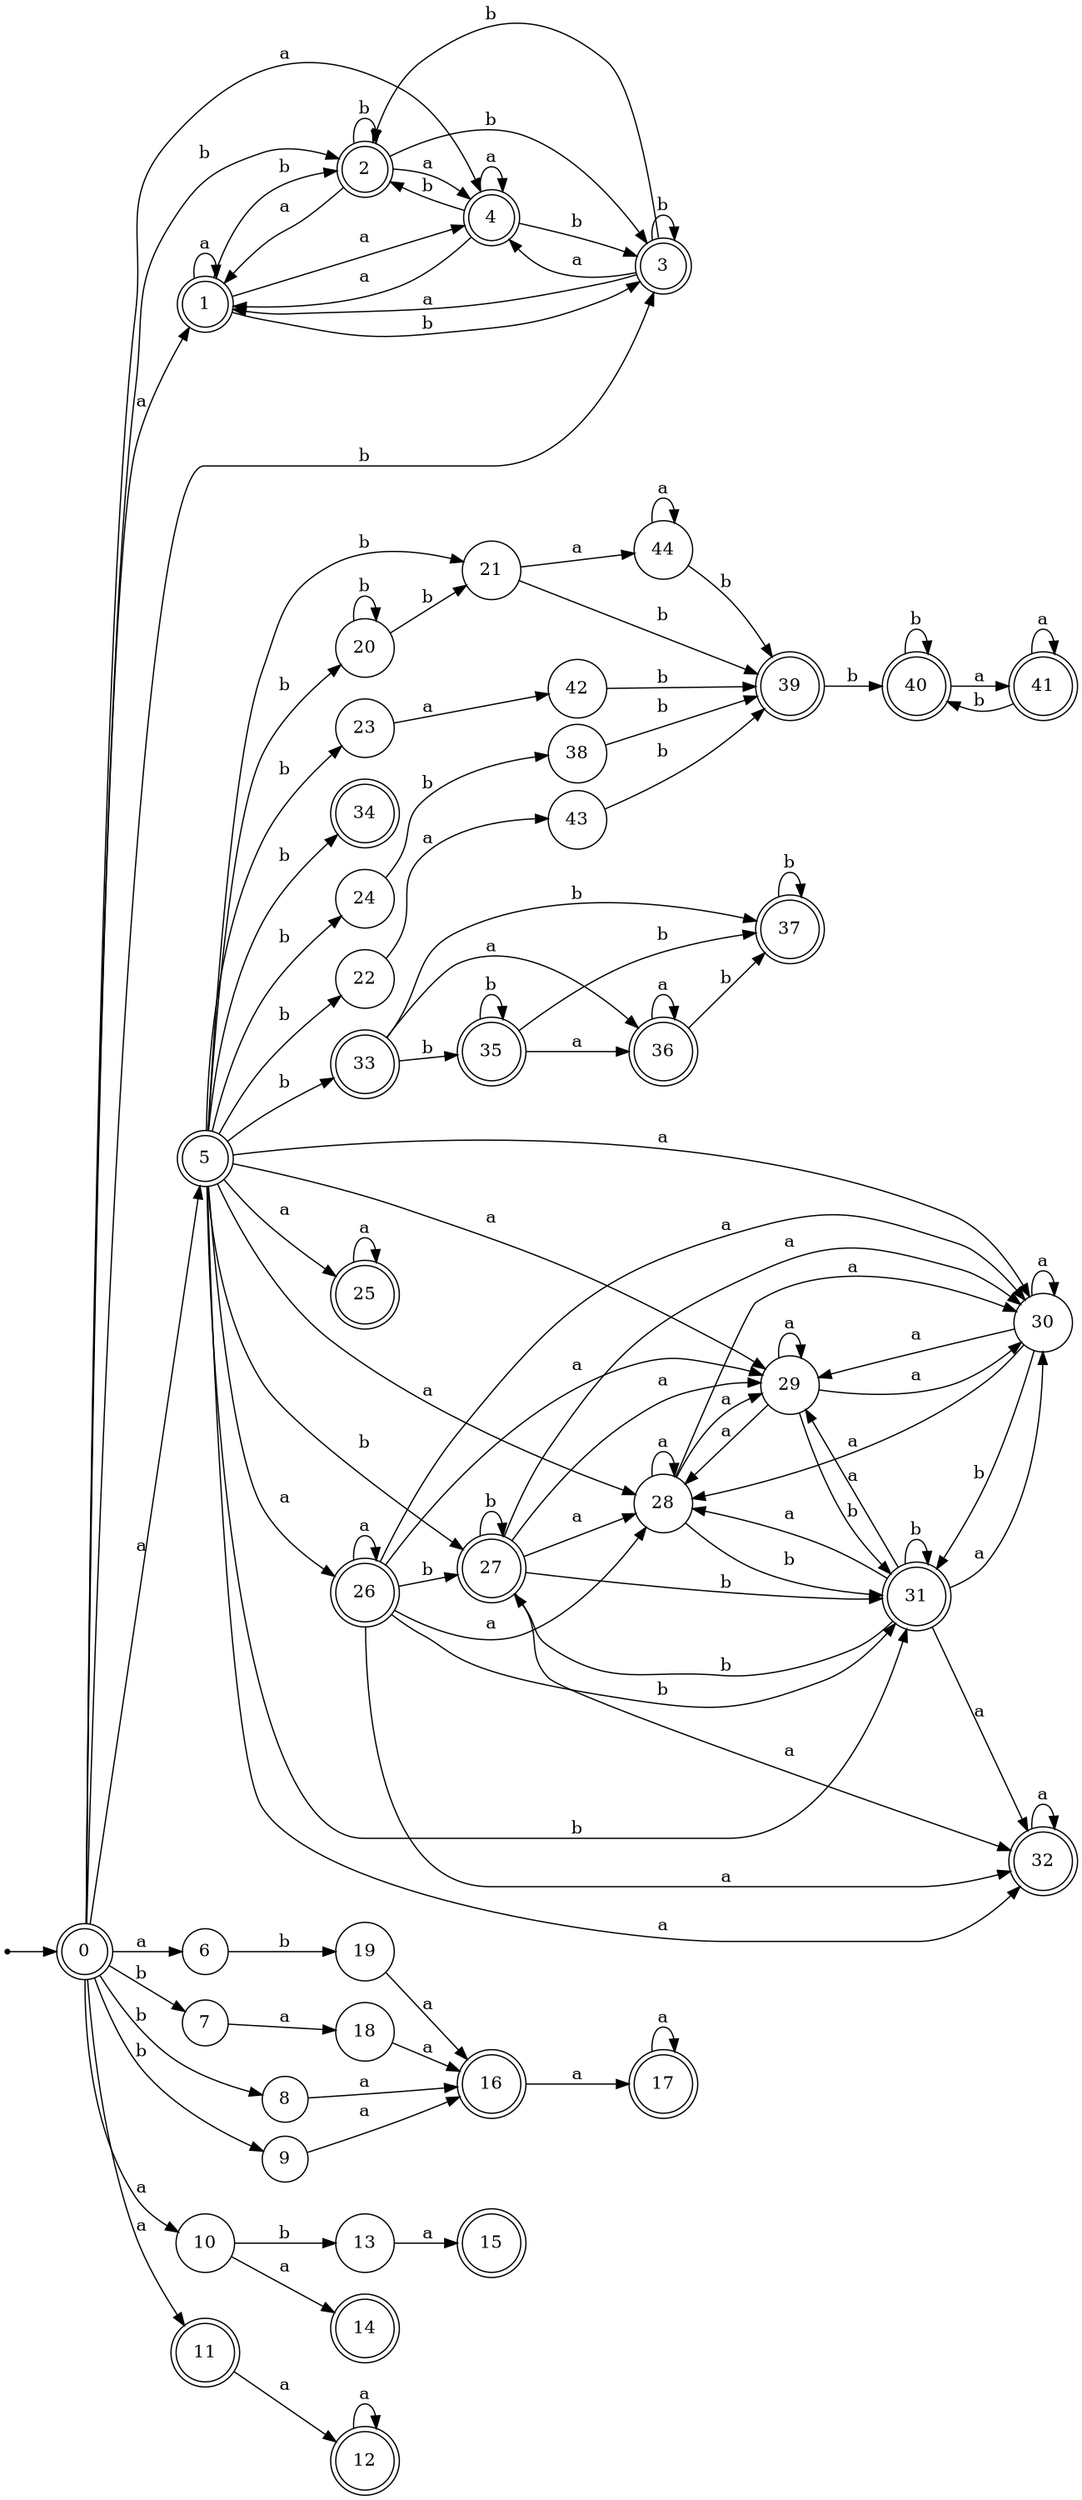 digraph finite_state_machine {
rankdir=LR;
size="20,20";
node [shape = point]; "dummy0"
node [shape = doublecircle]; "0";"dummy0" -> "0";
node [shape = doublecircle]; "1";node [shape = doublecircle]; "2";node [shape = doublecircle]; "3";node [shape = doublecircle]; "4";node [shape = doublecircle]; "5";node [shape = circle]; "6";
node [shape = circle]; "7";
node [shape = circle]; "8";
node [shape = circle]; "9";
node [shape = circle]; "10";
node [shape = doublecircle]; "11";node [shape = doublecircle]; "12";node [shape = circle]; "13";
node [shape = doublecircle]; "14";node [shape = doublecircle]; "15";node [shape = doublecircle]; "16";node [shape = doublecircle]; "17";node [shape = circle]; "18";
node [shape = circle]; "19";
node [shape = circle]; "20";
node [shape = circle]; "21";
node [shape = circle]; "22";
node [shape = circle]; "23";
node [shape = circle]; "24";
node [shape = doublecircle]; "25";node [shape = doublecircle]; "26";node [shape = doublecircle]; "27";node [shape = circle]; "28";
node [shape = circle]; "29";
node [shape = circle]; "30";
node [shape = doublecircle]; "31";node [shape = doublecircle]; "32";node [shape = doublecircle]; "33";node [shape = doublecircle]; "34";node [shape = doublecircle]; "35";node [shape = doublecircle]; "36";node [shape = doublecircle]; "37";node [shape = circle]; "38";
node [shape = doublecircle]; "39";node [shape = doublecircle]; "40";node [shape = doublecircle]; "41";node [shape = circle]; "42";
node [shape = circle]; "43";
node [shape = circle]; "44";
"0" -> "1" [label = "a"];
 "0" -> "4" [label = "a"];
 "0" -> "5" [label = "a"];
 "0" -> "6" [label = "a"];
 "0" -> "10" [label = "a"];
 "0" -> "11" [label = "a"];
 "0" -> "2" [label = "b"];
 "0" -> "3" [label = "b"];
 "0" -> "7" [label = "b"];
 "0" -> "8" [label = "b"];
 "0" -> "9" [label = "b"];
 "11" -> "12" [label = "a"];
 "12" -> "12" [label = "a"];
 "10" -> "13" [label = "b"];
 "10" -> "14" [label = "a"];
 "13" -> "15" [label = "a"];
 "9" -> "16" [label = "a"];
 "16" -> "17" [label = "a"];
 "17" -> "17" [label = "a"];
 "8" -> "16" [label = "a"];
 "7" -> "18" [label = "a"];
 "18" -> "16" [label = "a"];
 "6" -> "19" [label = "b"];
 "19" -> "16" [label = "a"];
 "5" -> "33" [label = "b"];
 "5" -> "34" [label = "b"];
 "5" -> "20" [label = "b"];
 "5" -> "21" [label = "b"];
 "5" -> "22" [label = "b"];
 "5" -> "23" [label = "b"];
 "5" -> "24" [label = "b"];
 "5" -> "27" [label = "b"];
 "5" -> "31" [label = "b"];
 "5" -> "32" [label = "a"];
 "5" -> "25" [label = "a"];
 "5" -> "26" [label = "a"];
 "5" -> "28" [label = "a"];
 "5" -> "29" [label = "a"];
 "5" -> "30" [label = "a"];
 "33" -> "35" [label = "b"];
 "33" -> "37" [label = "b"];
 "33" -> "36" [label = "a"];
 "37" -> "37" [label = "b"];
 "36" -> "36" [label = "a"];
 "36" -> "37" [label = "b"];
 "35" -> "35" [label = "b"];
 "35" -> "37" [label = "b"];
 "35" -> "36" [label = "a"];
 "32" -> "32" [label = "a"];
 "31" -> "27" [label = "b"];
 "31" -> "31" [label = "b"];
 "31" -> "32" [label = "a"];
 "31" -> "28" [label = "a"];
 "31" -> "29" [label = "a"];
 "31" -> "30" [label = "a"];
 "30" -> "28" [label = "a"];
 "30" -> "29" [label = "a"];
 "30" -> "30" [label = "a"];
 "30" -> "31" [label = "b"];
 "29" -> "28" [label = "a"];
 "29" -> "29" [label = "a"];
 "29" -> "30" [label = "a"];
 "29" -> "31" [label = "b"];
 "28" -> "28" [label = "a"];
 "28" -> "29" [label = "a"];
 "28" -> "30" [label = "a"];
 "28" -> "31" [label = "b"];
 "27" -> "27" [label = "b"];
 "27" -> "31" [label = "b"];
 "27" -> "32" [label = "a"];
 "27" -> "28" [label = "a"];
 "27" -> "29" [label = "a"];
 "27" -> "30" [label = "a"];
 "26" -> "32" [label = "a"];
 "26" -> "26" [label = "a"];
 "26" -> "28" [label = "a"];
 "26" -> "29" [label = "a"];
 "26" -> "30" [label = "a"];
 "26" -> "27" [label = "b"];
 "26" -> "31" [label = "b"];
 "25" -> "25" [label = "a"];
 "24" -> "38" [label = "b"];
 "38" -> "39" [label = "b"];
 "39" -> "40" [label = "b"];
 "40" -> "40" [label = "b"];
 "40" -> "41" [label = "a"];
 "41" -> "41" [label = "a"];
 "41" -> "40" [label = "b"];
 "23" -> "42" [label = "a"];
 "42" -> "39" [label = "b"];
 "22" -> "43" [label = "a"];
 "43" -> "39" [label = "b"];
 "21" -> "44" [label = "a"];
 "21" -> "39" [label = "b"];
 "44" -> "44" [label = "a"];
 "44" -> "39" [label = "b"];
 "20" -> "20" [label = "b"];
 "20" -> "21" [label = "b"];
 "4" -> "1" [label = "a"];
 "4" -> "4" [label = "a"];
 "4" -> "2" [label = "b"];
 "4" -> "3" [label = "b"];
 "3" -> "2" [label = "b"];
 "3" -> "3" [label = "b"];
 "3" -> "1" [label = "a"];
 "3" -> "4" [label = "a"];
 "2" -> "2" [label = "b"];
 "2" -> "3" [label = "b"];
 "2" -> "1" [label = "a"];
 "2" -> "4" [label = "a"];
 "1" -> "1" [label = "a"];
 "1" -> "4" [label = "a"];
 "1" -> "2" [label = "b"];
 "1" -> "3" [label = "b"];
 }
